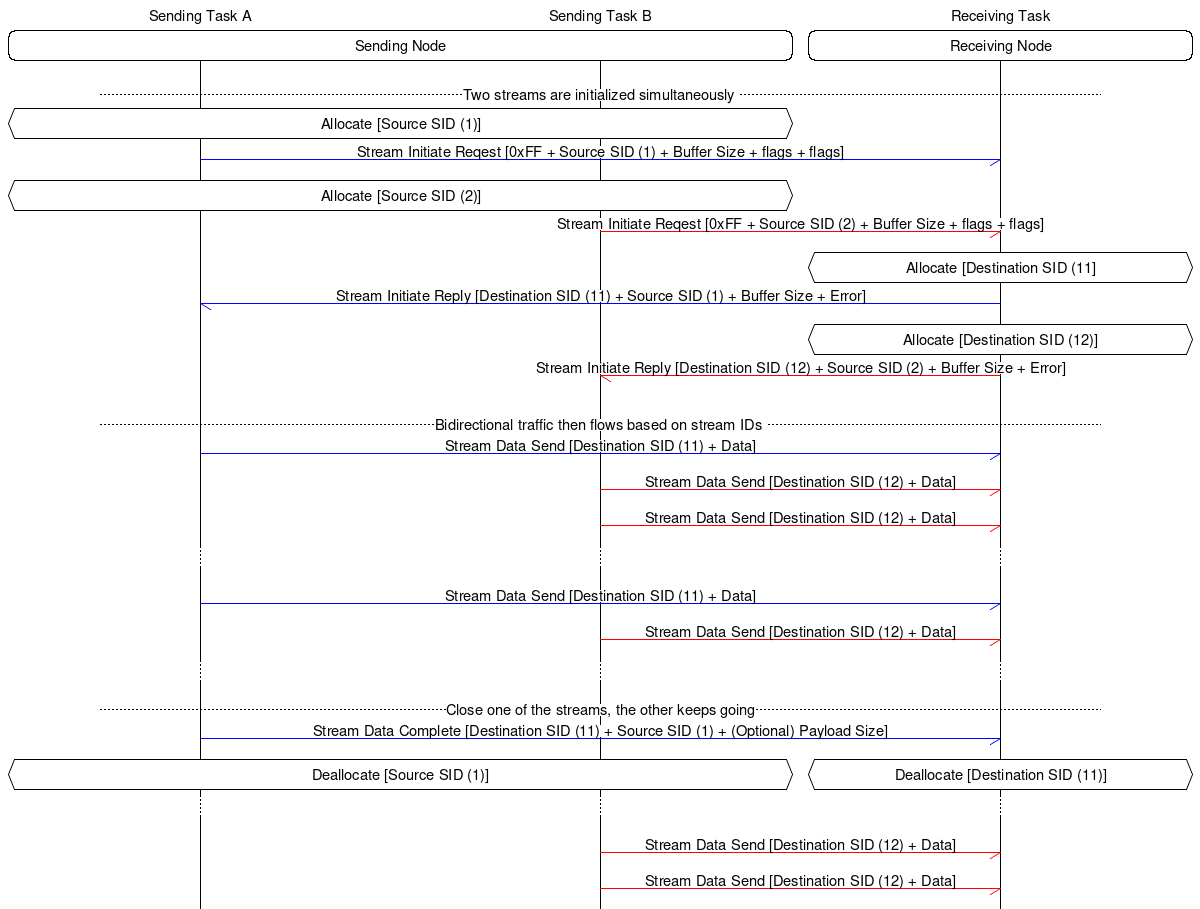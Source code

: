 # MSC for interleaved datagram operation
msc {
  hscale="2";

  sa [label="Sending Task A"], sb [label="Sending Task B"], 
  d [label="Receiving Task"];

  sa rbox sb [label="Sending Node"], d rbox d [label="Receiving Node"];
  |||;
  --- [ label = "Two streams are initialized simultaneously " ] ;
   
  sa abox sb [label="Allocate [Source SID (1)]"];
  sa->d [linecolor="blue", label="Stream Initiate Reqest [0xFF + Source SID (1) + Buffer Size + flags + flags]"];

  sa abox sb [label="Allocate [Source SID (2)]"];
  sb->d [linecolor="red", label="Stream Initiate Reqest [0xFF + Source SID (2) + Buffer Size + flags + flags]"];

  d abox d [label="Allocate [Destination SID (11]"];
  d->sa [linecolor="blue", label="Stream Initiate Reply [Destination SID (11) + Source SID (1) + Buffer Size + Error]"];

  d abox d [label="Allocate [Destination SID (12)]"];
  d->sb [linecolor="red", label="Stream Initiate Reply [Destination SID (12) + Source SID (2) + Buffer Size + Error]"];

  |||;
  --- [ label = "Bidirectional traffic then flows based on stream IDs " ] ;

  sa->d [linecolor="blue", label="Stream Data Send [Destination SID (11) + Data]"];
  sb->d [linecolor="red", label="Stream Data Send [Destination SID (12) + Data]"];
  sb->d [linecolor="red", label="Stream Data Send [Destination SID (12) + Data]"];
  ...;
  |||;
  sa->d [linecolor="blue", label="Stream Data Send [Destination SID (11) + Data]"];
  sb->d [linecolor="red", label="Stream Data Send [Destination SID (12) + Data]"];
  ...;
  |||;
  --- [ label = "Close one of the streams, the other keeps going" ] ;
  sa->d [linecolor="blue", label="Stream Data Complete [Destination SID (11) + Source SID (1) + (Optional) Payload Size]"];
  sa abox sb [label="Deallocate [Source SID (1)]"], d abox d [label="Deallocate [Destination SID (11)]"];
  ...;
  |||;
  sb->d [linecolor="red", label="Stream Data Send [Destination SID (12) + Data]"];
  sb->d [linecolor="red", label="Stream Data Send [Destination SID (12) + Data]"];
}
